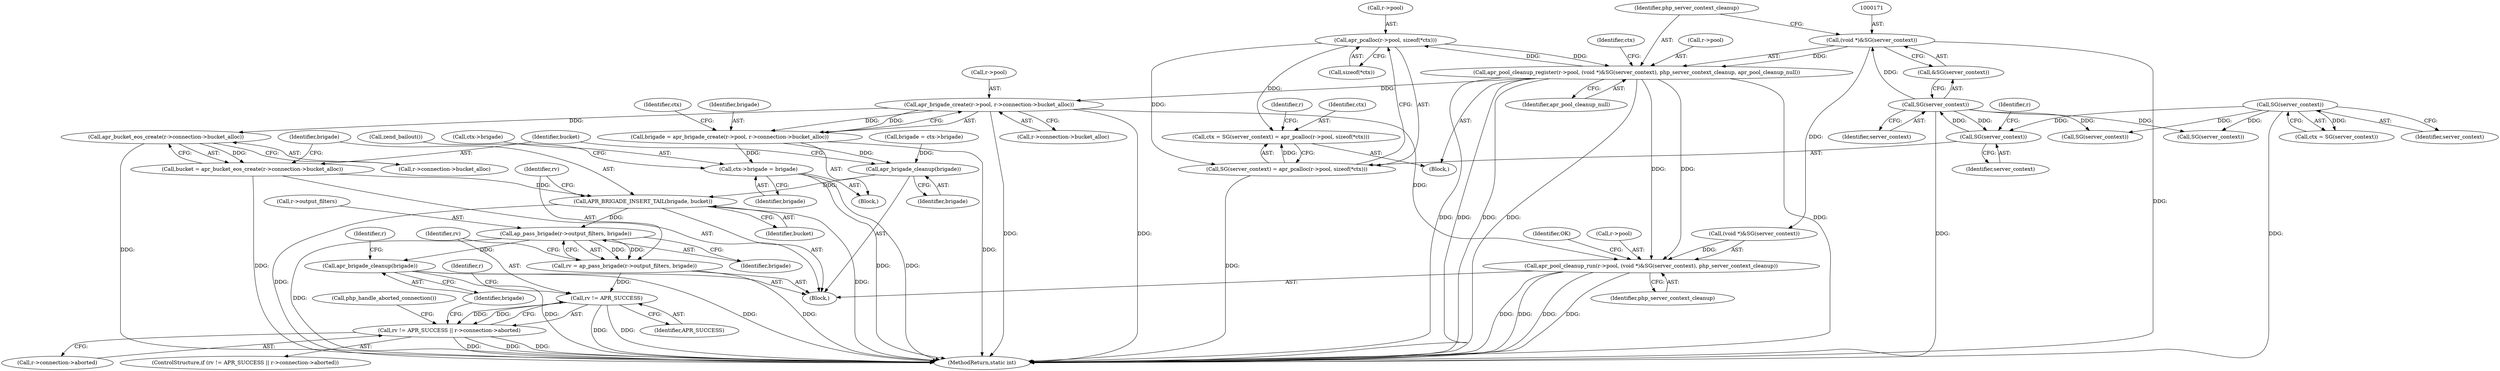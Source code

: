 digraph "0_php-src_23b057742e3cf199612fa8050ae86cae675e214e@API" {
"1000159" [label="(Call,apr_pcalloc(r->pool, sizeof(*ctx)))"];
"1000166" [label="(Call,apr_pool_cleanup_register(r->pool, (void *)&SG(server_context), php_server_context_cleanup, apr_pool_cleanup_null))"];
"1000159" [label="(Call,apr_pcalloc(r->pool, sizeof(*ctx)))"];
"1000170" [label="(Call,(void *)&SG(server_context))"];
"1000173" [label="(Call,SG(server_context))"];
"1000157" [label="(Call,SG(server_context))"];
"1000133" [label="(Call,SG(server_context))"];
"1000154" [label="(Call,ctx = SG(server_context) = apr_pcalloc(r->pool, sizeof(*ctx)))"];
"1000156" [label="(Call,SG(server_context) = apr_pcalloc(r->pool, sizeof(*ctx)))"];
"1000322" [label="(Call,apr_brigade_create(r->pool, r->connection->bucket_alloc))"];
"1000320" [label="(Call,brigade = apr_brigade_create(r->pool, r->connection->bucket_alloc))"];
"1000335" [label="(Call,ctx->brigade = brigade)"];
"1000488" [label="(Call,apr_brigade_cleanup(brigade))"];
"1000498" [label="(Call,APR_BRIGADE_INSERT_TAIL(brigade, bucket))"];
"1000503" [label="(Call,ap_pass_brigade(r->output_filters, brigade))"];
"1000501" [label="(Call,rv = ap_pass_brigade(r->output_filters, brigade))"];
"1000510" [label="(Call,rv != APR_SUCCESS)"];
"1000509" [label="(Call,rv != APR_SUCCESS || r->connection->aborted)"];
"1000522" [label="(Call,apr_brigade_cleanup(brigade))"];
"1000492" [label="(Call,apr_bucket_eos_create(r->connection->bucket_alloc))"];
"1000490" [label="(Call,bucket = apr_bucket_eos_create(r->connection->bucket_alloc))"];
"1000524" [label="(Call,apr_pool_cleanup_run(r->pool, (void *)&SG(server_context), php_server_context_cleanup))"];
"1000531" [label="(Call,SG(server_context))"];
"1000336" [label="(Call,ctx->brigade)"];
"1000175" [label="(Identifier,php_server_context_cleanup)"];
"1000157" [label="(Call,SG(server_context))"];
"1000154" [label="(Call,ctx = SG(server_context) = apr_pcalloc(r->pool, sizeof(*ctx)))"];
"1000320" [label="(Call,brigade = apr_brigade_create(r->pool, r->connection->bucket_alloc))"];
"1000321" [label="(Identifier,brigade)"];
"1000500" [label="(Identifier,bucket)"];
"1000526" [label="(Identifier,r)"];
"1000510" [label="(Call,rv != APR_SUCCESS)"];
"1000323" [label="(Call,r->pool)"];
"1000156" [label="(Call,SG(server_context) = apr_pcalloc(r->pool, sizeof(*ctx)))"];
"1000168" [label="(Identifier,r)"];
"1000504" [label="(Call,r->output_filters)"];
"1000528" [label="(Call,(void *)&SG(server_context))"];
"1000163" [label="(Call,sizeof(*ctx))"];
"1000173" [label="(Call,SG(server_context))"];
"1000155" [label="(Identifier,ctx)"];
"1000319" [label="(Block,)"];
"1000170" [label="(Call,(void *)&SG(server_context))"];
"1000161" [label="(Identifier,r)"];
"1000332" [label="(Identifier,ctx)"];
"1000176" [label="(Identifier,apr_pool_cleanup_null)"];
"1000508" [label="(ControlStructure,if (rv != APR_SUCCESS || r->connection->aborted))"];
"1000491" [label="(Identifier,bucket)"];
"1000520" [label="(Call,php_handle_aborted_connection())"];
"1000160" [label="(Call,r->pool)"];
"1000174" [label="(Identifier,server_context)"];
"1000512" [label="(Identifier,APR_SUCCESS)"];
"1000493" [label="(Call,r->connection->bucket_alloc)"];
"1000525" [label="(Call,r->pool)"];
"1000131" [label="(Call,ctx = SG(server_context))"];
"1000522" [label="(Call,apr_brigade_cleanup(brigade))"];
"1000511" [label="(Identifier,rv)"];
"1000133" [label="(Call,SG(server_context))"];
"1000513" [label="(Call,r->connection->aborted)"];
"1000134" [label="(Identifier,server_context)"];
"1000498" [label="(Call,APR_BRIGADE_INSERT_TAIL(brigade, bucket))"];
"1000339" [label="(Identifier,brigade)"];
"1000492" [label="(Call,apr_bucket_eos_create(r->connection->bucket_alloc))"];
"1000523" [label="(Identifier,brigade)"];
"1000542" [label="(Identifier,OK)"];
"1000152" [label="(Block,)"];
"1000326" [label="(Call,r->connection->bucket_alloc)"];
"1000489" [label="(Identifier,brigade)"];
"1000333" [label="(Call,SG(server_context))"];
"1000341" [label="(Call,zend_bailout())"];
"1000158" [label="(Identifier,server_context)"];
"1000524" [label="(Call,apr_pool_cleanup_run(r->pool, (void *)&SG(server_context), php_server_context_cleanup))"];
"1000167" [label="(Call,r->pool)"];
"1000509" [label="(Call,rv != APR_SUCCESS || r->connection->aborted)"];
"1000482" [label="(Block,)"];
"1000322" [label="(Call,apr_brigade_create(r->pool, r->connection->bucket_alloc))"];
"1000488" [label="(Call,apr_brigade_cleanup(brigade))"];
"1000410" [label="(Call,brigade = ctx->brigade)"];
"1000543" [label="(MethodReturn,static int)"];
"1000159" [label="(Call,apr_pcalloc(r->pool, sizeof(*ctx)))"];
"1000166" [label="(Call,apr_pool_cleanup_register(r->pool, (void *)&SG(server_context), php_server_context_cleanup, apr_pool_cleanup_null))"];
"1000501" [label="(Call,rv = ap_pass_brigade(r->output_filters, brigade))"];
"1000499" [label="(Identifier,brigade)"];
"1000335" [label="(Call,ctx->brigade = brigade)"];
"1000507" [label="(Identifier,brigade)"];
"1000490" [label="(Call,bucket = apr_bucket_eos_create(r->connection->bucket_alloc))"];
"1000502" [label="(Identifier,rv)"];
"1000503" [label="(Call,ap_pass_brigade(r->output_filters, brigade))"];
"1000179" [label="(Identifier,ctx)"];
"1000515" [label="(Identifier,r)"];
"1000533" [label="(Identifier,php_server_context_cleanup)"];
"1000172" [label="(Call,&SG(server_context))"];
"1000159" -> "1000156"  [label="AST: "];
"1000159" -> "1000163"  [label="CFG: "];
"1000160" -> "1000159"  [label="AST: "];
"1000163" -> "1000159"  [label="AST: "];
"1000156" -> "1000159"  [label="CFG: "];
"1000159" -> "1000154"  [label="DDG: "];
"1000159" -> "1000156"  [label="DDG: "];
"1000166" -> "1000159"  [label="DDG: "];
"1000159" -> "1000166"  [label="DDG: "];
"1000166" -> "1000152"  [label="AST: "];
"1000166" -> "1000176"  [label="CFG: "];
"1000167" -> "1000166"  [label="AST: "];
"1000170" -> "1000166"  [label="AST: "];
"1000175" -> "1000166"  [label="AST: "];
"1000176" -> "1000166"  [label="AST: "];
"1000179" -> "1000166"  [label="CFG: "];
"1000166" -> "1000543"  [label="DDG: "];
"1000166" -> "1000543"  [label="DDG: "];
"1000166" -> "1000543"  [label="DDG: "];
"1000166" -> "1000543"  [label="DDG: "];
"1000166" -> "1000543"  [label="DDG: "];
"1000170" -> "1000166"  [label="DDG: "];
"1000166" -> "1000322"  [label="DDG: "];
"1000166" -> "1000524"  [label="DDG: "];
"1000166" -> "1000524"  [label="DDG: "];
"1000170" -> "1000172"  [label="CFG: "];
"1000171" -> "1000170"  [label="AST: "];
"1000172" -> "1000170"  [label="AST: "];
"1000175" -> "1000170"  [label="CFG: "];
"1000170" -> "1000543"  [label="DDG: "];
"1000173" -> "1000170"  [label="DDG: "];
"1000170" -> "1000528"  [label="DDG: "];
"1000173" -> "1000172"  [label="AST: "];
"1000173" -> "1000174"  [label="CFG: "];
"1000174" -> "1000173"  [label="AST: "];
"1000172" -> "1000173"  [label="CFG: "];
"1000173" -> "1000543"  [label="DDG: "];
"1000173" -> "1000157"  [label="DDG: "];
"1000157" -> "1000173"  [label="DDG: "];
"1000173" -> "1000333"  [label="DDG: "];
"1000173" -> "1000531"  [label="DDG: "];
"1000157" -> "1000156"  [label="AST: "];
"1000157" -> "1000158"  [label="CFG: "];
"1000158" -> "1000157"  [label="AST: "];
"1000161" -> "1000157"  [label="CFG: "];
"1000133" -> "1000157"  [label="DDG: "];
"1000133" -> "1000131"  [label="AST: "];
"1000133" -> "1000134"  [label="CFG: "];
"1000134" -> "1000133"  [label="AST: "];
"1000131" -> "1000133"  [label="CFG: "];
"1000133" -> "1000543"  [label="DDG: "];
"1000133" -> "1000131"  [label="DDG: "];
"1000133" -> "1000333"  [label="DDG: "];
"1000133" -> "1000531"  [label="DDG: "];
"1000154" -> "1000152"  [label="AST: "];
"1000154" -> "1000156"  [label="CFG: "];
"1000155" -> "1000154"  [label="AST: "];
"1000156" -> "1000154"  [label="AST: "];
"1000168" -> "1000154"  [label="CFG: "];
"1000156" -> "1000154"  [label="DDG: "];
"1000156" -> "1000543"  [label="DDG: "];
"1000322" -> "1000320"  [label="AST: "];
"1000322" -> "1000326"  [label="CFG: "];
"1000323" -> "1000322"  [label="AST: "];
"1000326" -> "1000322"  [label="AST: "];
"1000320" -> "1000322"  [label="CFG: "];
"1000322" -> "1000543"  [label="DDG: "];
"1000322" -> "1000543"  [label="DDG: "];
"1000322" -> "1000320"  [label="DDG: "];
"1000322" -> "1000320"  [label="DDG: "];
"1000322" -> "1000492"  [label="DDG: "];
"1000322" -> "1000524"  [label="DDG: "];
"1000320" -> "1000319"  [label="AST: "];
"1000321" -> "1000320"  [label="AST: "];
"1000332" -> "1000320"  [label="CFG: "];
"1000320" -> "1000543"  [label="DDG: "];
"1000320" -> "1000335"  [label="DDG: "];
"1000320" -> "1000488"  [label="DDG: "];
"1000335" -> "1000319"  [label="AST: "];
"1000335" -> "1000339"  [label="CFG: "];
"1000336" -> "1000335"  [label="AST: "];
"1000339" -> "1000335"  [label="AST: "];
"1000341" -> "1000335"  [label="CFG: "];
"1000335" -> "1000543"  [label="DDG: "];
"1000335" -> "1000543"  [label="DDG: "];
"1000488" -> "1000482"  [label="AST: "];
"1000488" -> "1000489"  [label="CFG: "];
"1000489" -> "1000488"  [label="AST: "];
"1000491" -> "1000488"  [label="CFG: "];
"1000410" -> "1000488"  [label="DDG: "];
"1000488" -> "1000498"  [label="DDG: "];
"1000498" -> "1000482"  [label="AST: "];
"1000498" -> "1000500"  [label="CFG: "];
"1000499" -> "1000498"  [label="AST: "];
"1000500" -> "1000498"  [label="AST: "];
"1000502" -> "1000498"  [label="CFG: "];
"1000498" -> "1000543"  [label="DDG: "];
"1000498" -> "1000543"  [label="DDG: "];
"1000490" -> "1000498"  [label="DDG: "];
"1000498" -> "1000503"  [label="DDG: "];
"1000503" -> "1000501"  [label="AST: "];
"1000503" -> "1000507"  [label="CFG: "];
"1000504" -> "1000503"  [label="AST: "];
"1000507" -> "1000503"  [label="AST: "];
"1000501" -> "1000503"  [label="CFG: "];
"1000503" -> "1000543"  [label="DDG: "];
"1000503" -> "1000501"  [label="DDG: "];
"1000503" -> "1000501"  [label="DDG: "];
"1000503" -> "1000522"  [label="DDG: "];
"1000501" -> "1000482"  [label="AST: "];
"1000502" -> "1000501"  [label="AST: "];
"1000511" -> "1000501"  [label="CFG: "];
"1000501" -> "1000543"  [label="DDG: "];
"1000501" -> "1000510"  [label="DDG: "];
"1000510" -> "1000509"  [label="AST: "];
"1000510" -> "1000512"  [label="CFG: "];
"1000511" -> "1000510"  [label="AST: "];
"1000512" -> "1000510"  [label="AST: "];
"1000515" -> "1000510"  [label="CFG: "];
"1000509" -> "1000510"  [label="CFG: "];
"1000510" -> "1000543"  [label="DDG: "];
"1000510" -> "1000543"  [label="DDG: "];
"1000510" -> "1000509"  [label="DDG: "];
"1000510" -> "1000509"  [label="DDG: "];
"1000509" -> "1000508"  [label="AST: "];
"1000509" -> "1000513"  [label="CFG: "];
"1000513" -> "1000509"  [label="AST: "];
"1000520" -> "1000509"  [label="CFG: "];
"1000523" -> "1000509"  [label="CFG: "];
"1000509" -> "1000543"  [label="DDG: "];
"1000509" -> "1000543"  [label="DDG: "];
"1000509" -> "1000543"  [label="DDG: "];
"1000522" -> "1000482"  [label="AST: "];
"1000522" -> "1000523"  [label="CFG: "];
"1000523" -> "1000522"  [label="AST: "];
"1000526" -> "1000522"  [label="CFG: "];
"1000522" -> "1000543"  [label="DDG: "];
"1000522" -> "1000543"  [label="DDG: "];
"1000492" -> "1000490"  [label="AST: "];
"1000492" -> "1000493"  [label="CFG: "];
"1000493" -> "1000492"  [label="AST: "];
"1000490" -> "1000492"  [label="CFG: "];
"1000492" -> "1000543"  [label="DDG: "];
"1000492" -> "1000490"  [label="DDG: "];
"1000490" -> "1000482"  [label="AST: "];
"1000491" -> "1000490"  [label="AST: "];
"1000499" -> "1000490"  [label="CFG: "];
"1000490" -> "1000543"  [label="DDG: "];
"1000524" -> "1000482"  [label="AST: "];
"1000524" -> "1000533"  [label="CFG: "];
"1000525" -> "1000524"  [label="AST: "];
"1000528" -> "1000524"  [label="AST: "];
"1000533" -> "1000524"  [label="AST: "];
"1000542" -> "1000524"  [label="CFG: "];
"1000524" -> "1000543"  [label="DDG: "];
"1000524" -> "1000543"  [label="DDG: "];
"1000524" -> "1000543"  [label="DDG: "];
"1000524" -> "1000543"  [label="DDG: "];
"1000528" -> "1000524"  [label="DDG: "];
}
